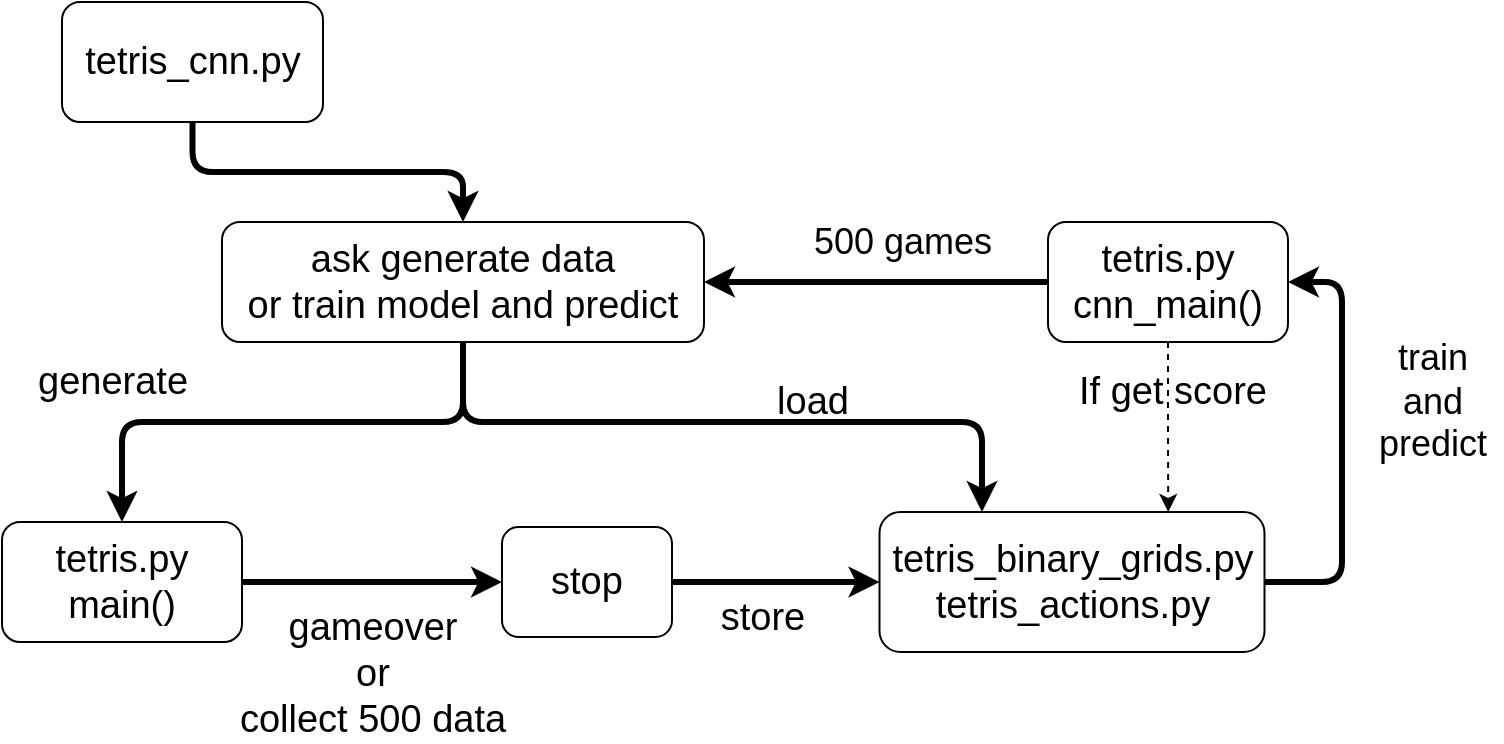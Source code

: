 <mxfile version="13.0.3" type="device"><diagram id="fYpqZS59o-wXNrIkOdAd" name="Page-1"><mxGraphModel dx="1086" dy="846" grid="1" gridSize="10" guides="1" tooltips="1" connect="1" arrows="1" fold="1" page="1" pageScale="1" pageWidth="850" pageHeight="1100" math="0" shadow="0"><root><mxCell id="0"/><mxCell id="1" parent="0"/><mxCell id="njmoUBmEVsZG2wpPdmFi-19" style="edgeStyle=orthogonalEdgeStyle;rounded=1;orthogonalLoop=1;jettySize=auto;html=1;strokeWidth=3;" parent="1" source="bOqF107rrRyb9Ra0DPy9-1" target="bOqF107rrRyb9Ra0DPy9-14" edge="1"><mxGeometry relative="1" as="geometry"><Array as="points"><mxPoint x="271" y="240"/><mxPoint x="530" y="240"/></Array></mxGeometry></mxCell><mxCell id="FbgksgogHAyOPO7gr7SW-3" style="edgeStyle=orthogonalEdgeStyle;rounded=1;orthogonalLoop=1;jettySize=auto;html=1;strokeWidth=3;" edge="1" parent="1" source="bOqF107rrRyb9Ra0DPy9-1" target="bOqF107rrRyb9Ra0DPy9-8"><mxGeometry relative="1" as="geometry"><Array as="points"><mxPoint x="271" y="240"/><mxPoint x="100" y="240"/></Array></mxGeometry></mxCell><mxCell id="bOqF107rrRyb9Ra0DPy9-1" value="&lt;font style=&quot;font-size: 19px&quot;&gt;ask generate data&lt;br&gt;or train model and predict&lt;/font&gt;" style="rounded=1;whiteSpace=wrap;html=1;" parent="1" vertex="1"><mxGeometry x="150" y="140" width="241" height="60" as="geometry"/></mxCell><mxCell id="bOqF107rrRyb9Ra0DPy9-4" value="&lt;font style=&quot;font-size: 19px&quot;&gt;generate&lt;/font&gt;" style="text;html=1;resizable=0;autosize=1;align=center;verticalAlign=middle;points=[];fillColor=none;strokeColor=none;rounded=0;" parent="1" vertex="1"><mxGeometry x="50" y="210" width="90" height="20" as="geometry"/></mxCell><mxCell id="bOqF107rrRyb9Ra0DPy9-5" value="&lt;font style=&quot;font-size: 18px&quot;&gt;train &lt;br&gt;and &lt;br&gt;predict&lt;br&gt;&lt;/font&gt;" style="text;html=1;resizable=0;autosize=1;align=center;verticalAlign=middle;points=[];fillColor=none;strokeColor=none;rounded=0;" parent="1" vertex="1"><mxGeometry x="720" y="205" width="70" height="50" as="geometry"/></mxCell><mxCell id="FbgksgogHAyOPO7gr7SW-2" style="edgeStyle=orthogonalEdgeStyle;rounded=0;orthogonalLoop=1;jettySize=auto;html=1;entryX=0;entryY=0.5;entryDx=0;entryDy=0;strokeWidth=3;" edge="1" parent="1" source="bOqF107rrRyb9Ra0DPy9-8" target="bOqF107rrRyb9Ra0DPy9-13"><mxGeometry relative="1" as="geometry"/></mxCell><mxCell id="bOqF107rrRyb9Ra0DPy9-8" value="&lt;font style=&quot;font-size: 19px&quot;&gt;tetris.py&lt;br&gt;main()&lt;/font&gt;" style="rounded=1;whiteSpace=wrap;html=1;" parent="1" vertex="1"><mxGeometry x="40" y="290" width="120" height="60" as="geometry"/></mxCell><mxCell id="njmoUBmEVsZG2wpPdmFi-26" style="edgeStyle=orthogonalEdgeStyle;rounded=1;orthogonalLoop=1;jettySize=auto;html=1;entryX=0;entryY=0.5;entryDx=0;entryDy=0;strokeWidth=3;" parent="1" source="bOqF107rrRyb9Ra0DPy9-13" target="bOqF107rrRyb9Ra0DPy9-14" edge="1"><mxGeometry relative="1" as="geometry"><mxPoint x="410" y="325" as="targetPoint"/></mxGeometry></mxCell><mxCell id="bOqF107rrRyb9Ra0DPy9-13" value="&lt;font style=&quot;font-size: 19px&quot;&gt;stop&lt;br&gt;&lt;/font&gt;" style="rounded=1;whiteSpace=wrap;html=1;" parent="1" vertex="1"><mxGeometry x="290" y="292.5" width="85" height="55" as="geometry"/></mxCell><mxCell id="FbgksgogHAyOPO7gr7SW-8" style="edgeStyle=orthogonalEdgeStyle;rounded=1;orthogonalLoop=1;jettySize=auto;html=1;strokeWidth=3;entryX=1;entryY=0.5;entryDx=0;entryDy=0;" edge="1" parent="1" source="bOqF107rrRyb9Ra0DPy9-14" target="bOqF107rrRyb9Ra0DPy9-19"><mxGeometry relative="1" as="geometry"><mxPoint x="740" y="170" as="targetPoint"/><Array as="points"><mxPoint x="710" y="320"/><mxPoint x="710" y="170"/></Array></mxGeometry></mxCell><mxCell id="bOqF107rrRyb9Ra0DPy9-14" value="&lt;font style=&quot;font-size: 19px&quot;&gt;tetris_binary_grids.py&lt;br&gt;tetris_actions.py&lt;br&gt;&lt;/font&gt;" style="rounded=1;whiteSpace=wrap;html=1;" parent="1" vertex="1"><mxGeometry x="478.75" y="285" width="192.5" height="70" as="geometry"/></mxCell><mxCell id="bOqF107rrRyb9Ra0DPy9-16" value="&lt;font style=&quot;font-size: 19px&quot;&gt;store&lt;/font&gt;" style="text;html=1;resizable=0;autosize=1;align=center;verticalAlign=middle;points=[];fillColor=none;strokeColor=none;rounded=0;" parent="1" vertex="1"><mxGeometry x="390" y="327.5" width="60" height="20" as="geometry"/></mxCell><mxCell id="FbgksgogHAyOPO7gr7SW-5" style="edgeStyle=orthogonalEdgeStyle;rounded=1;orthogonalLoop=1;jettySize=auto;html=1;entryX=1;entryY=0.5;entryDx=0;entryDy=0;strokeWidth=3;" edge="1" parent="1" source="bOqF107rrRyb9Ra0DPy9-19" target="bOqF107rrRyb9Ra0DPy9-1"><mxGeometry relative="1" as="geometry"/></mxCell><mxCell id="FbgksgogHAyOPO7gr7SW-16" style="edgeStyle=orthogonalEdgeStyle;rounded=1;jumpSize=6;orthogonalLoop=1;jettySize=auto;html=1;entryX=0.75;entryY=0;entryDx=0;entryDy=0;endSize=6;strokeWidth=1;dashed=1;" edge="1" parent="1" source="bOqF107rrRyb9Ra0DPy9-19" target="bOqF107rrRyb9Ra0DPy9-14"><mxGeometry relative="1" as="geometry"/></mxCell><mxCell id="bOqF107rrRyb9Ra0DPy9-19" value="&lt;font style=&quot;font-size: 19px&quot;&gt;tetris.py&lt;br&gt;cnn_main()&lt;/font&gt;" style="rounded=1;whiteSpace=wrap;html=1;" parent="1" vertex="1"><mxGeometry x="563" y="140" width="120" height="60" as="geometry"/></mxCell><mxCell id="bOqF107rrRyb9Ra0DPy9-24" value="&lt;font style=&quot;font-size: 18px&quot;&gt;500 games&lt;/font&gt;" style="text;html=1;resizable=0;autosize=1;align=center;verticalAlign=middle;points=[];fillColor=none;strokeColor=none;rounded=0;" parent="1" vertex="1"><mxGeometry x="440" y="140" width="100" height="20" as="geometry"/></mxCell><mxCell id="njmoUBmEVsZG2wpPdmFi-28" style="edgeStyle=orthogonalEdgeStyle;rounded=1;orthogonalLoop=1;jettySize=auto;html=1;entryX=0.5;entryY=0;entryDx=0;entryDy=0;strokeWidth=3;" parent="1" source="njmoUBmEVsZG2wpPdmFi-3" target="bOqF107rrRyb9Ra0DPy9-1" edge="1"><mxGeometry relative="1" as="geometry"/></mxCell><mxCell id="njmoUBmEVsZG2wpPdmFi-3" value="&lt;font style=&quot;font-size: 19px&quot;&gt;tetris_cnn.py&lt;/font&gt;" style="rounded=1;whiteSpace=wrap;html=1;" parent="1" vertex="1"><mxGeometry x="70" y="30" width="130.5" height="60" as="geometry"/></mxCell><mxCell id="njmoUBmEVsZG2wpPdmFi-10" value="&lt;font style=&quot;font-size: 19px&quot;&gt;load&lt;/font&gt;" style="text;html=1;resizable=0;autosize=1;align=center;verticalAlign=middle;points=[];fillColor=none;strokeColor=none;rounded=0;" parent="1" vertex="1"><mxGeometry x="420" y="220" width="50" height="20" as="geometry"/></mxCell><mxCell id="njmoUBmEVsZG2wpPdmFi-16" value="&lt;span style=&quot;font-size: 19px&quot;&gt;gameover &lt;br&gt;or&lt;/span&gt;&lt;br style=&quot;font-size: 19px&quot;&gt;&lt;span style=&quot;font-size: 19px&quot;&gt;collect 500 data&lt;/span&gt;" style="text;html=1;resizable=0;autosize=1;align=center;verticalAlign=middle;points=[];fillColor=none;strokeColor=none;rounded=0;" parent="1" vertex="1"><mxGeometry x="150" y="341" width="150" height="50" as="geometry"/></mxCell><mxCell id="njmoUBmEVsZG2wpPdmFi-31" value="&lt;font style=&quot;font-size: 19px&quot;&gt;If get score&lt;br&gt;&lt;/font&gt;" style="text;html=1;resizable=0;autosize=1;align=center;verticalAlign=middle;points=[];fillColor=none;strokeColor=none;rounded=0;" parent="1" vertex="1"><mxGeometry x="570" y="215" width="110" height="20" as="geometry"/></mxCell></root></mxGraphModel></diagram></mxfile>